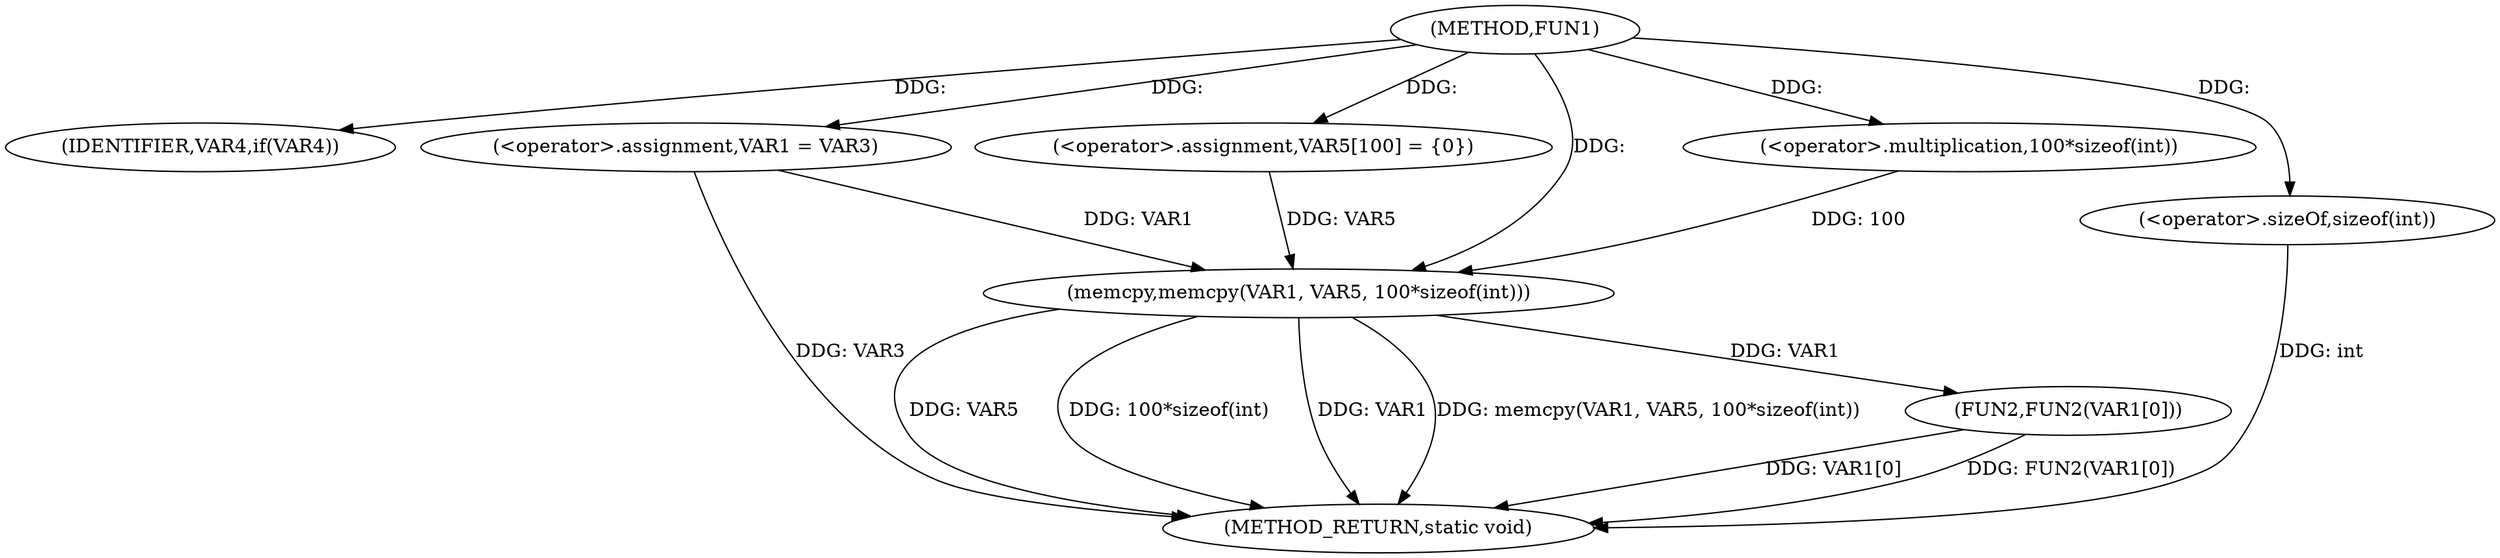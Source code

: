 digraph FUN1 {  
"1000100" [label = "(METHOD,FUN1)" ]
"1000126" [label = "(METHOD_RETURN,static void)" ]
"1000106" [label = "(IDENTIFIER,VAR4,if(VAR4))" ]
"1000108" [label = "(<operator>.assignment,VAR1 = VAR3)" ]
"1000113" [label = "(<operator>.assignment,VAR5[100] = {0})" ]
"1000115" [label = "(memcpy,memcpy(VAR1, VAR5, 100*sizeof(int)))" ]
"1000118" [label = "(<operator>.multiplication,100*sizeof(int))" ]
"1000120" [label = "(<operator>.sizeOf,sizeof(int))" ]
"1000122" [label = "(FUN2,FUN2(VAR1[0]))" ]
  "1000115" -> "1000126"  [ label = "DDG: VAR5"] 
  "1000122" -> "1000126"  [ label = "DDG: VAR1[0]"] 
  "1000115" -> "1000126"  [ label = "DDG: 100*sizeof(int)"] 
  "1000122" -> "1000126"  [ label = "DDG: FUN2(VAR1[0])"] 
  "1000115" -> "1000126"  [ label = "DDG: VAR1"] 
  "1000115" -> "1000126"  [ label = "DDG: memcpy(VAR1, VAR5, 100*sizeof(int))"] 
  "1000120" -> "1000126"  [ label = "DDG: int"] 
  "1000108" -> "1000126"  [ label = "DDG: VAR3"] 
  "1000100" -> "1000106"  [ label = "DDG: "] 
  "1000100" -> "1000108"  [ label = "DDG: "] 
  "1000100" -> "1000113"  [ label = "DDG: "] 
  "1000108" -> "1000115"  [ label = "DDG: VAR1"] 
  "1000100" -> "1000115"  [ label = "DDG: "] 
  "1000113" -> "1000115"  [ label = "DDG: VAR5"] 
  "1000118" -> "1000115"  [ label = "DDG: 100"] 
  "1000100" -> "1000118"  [ label = "DDG: "] 
  "1000100" -> "1000120"  [ label = "DDG: "] 
  "1000115" -> "1000122"  [ label = "DDG: VAR1"] 
}
